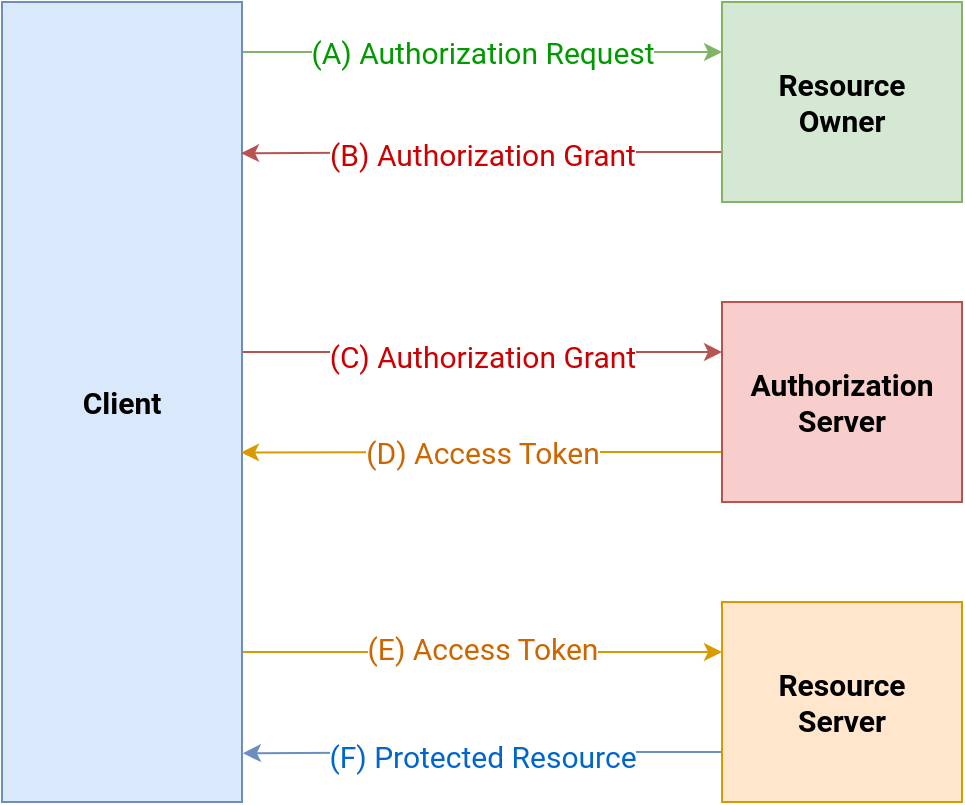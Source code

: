<mxfile version="16.2.4" type="github"><diagram id="UbNqxVZC1guhLLcriv7x" name="Page-1"><mxGraphModel dx="556" dy="766" grid="1" gridSize="10" guides="1" tooltips="1" connect="1" arrows="1" fold="1" page="1" pageScale="1" pageWidth="1600" pageHeight="900" background="#ffffff" math="0" shadow="0"><root><mxCell id="0"/><mxCell id="1" parent="0"/><mxCell id="s_u18fh8TWqF_D3X__ss-6" style="edgeStyle=orthogonalEdgeStyle;rounded=0;orthogonalLoop=1;jettySize=auto;html=1;entryX=0;entryY=0.25;entryDx=0;entryDy=0;fontColor=#00CC00;fillColor=#d5e8d4;strokeColor=#82b366;" parent="1" source="s_u18fh8TWqF_D3X__ss-1" target="s_u18fh8TWqF_D3X__ss-2" edge="1"><mxGeometry relative="1" as="geometry"><Array as="points"><mxPoint x="250" y="105"/><mxPoint x="250" y="105"/></Array></mxGeometry></mxCell><mxCell id="s_u18fh8TWqF_D3X__ss-7" value="(A) Authorization Request" style="edgeLabel;html=1;align=center;verticalAlign=middle;resizable=0;points=[];fontSize=15;fontColor=#009900;fontFamily=Roboto;fontSource=https%3A%2F%2Ffonts.googleapis.com%2Fcss%3Ffamily%3DRoboto;" parent="s_u18fh8TWqF_D3X__ss-6" vertex="1" connectable="0"><mxGeometry x="-0.76" relative="1" as="geometry"><mxPoint x="91" as="offset"/></mxGeometry></mxCell><mxCell id="s_u18fh8TWqF_D3X__ss-10" style="edgeStyle=orthogonalEdgeStyle;rounded=0;orthogonalLoop=1;jettySize=auto;html=1;entryX=0;entryY=0.25;entryDx=0;entryDy=0;fontSize=15;fontColor=#FF8000;fillColor=#f8cecc;strokeColor=#b85450;" parent="1" source="s_u18fh8TWqF_D3X__ss-1" target="s_u18fh8TWqF_D3X__ss-4" edge="1"><mxGeometry relative="1" as="geometry"><Array as="points"><mxPoint x="260" y="255"/><mxPoint x="260" y="255"/></Array></mxGeometry></mxCell><mxCell id="s_u18fh8TWqF_D3X__ss-12" value="(C) Authorization Grant" style="edgeLabel;html=1;align=center;verticalAlign=middle;resizable=0;points=[];fontSize=15;fontColor=#CC0000;fontFamily=Roboto;fontSource=https%3A%2F%2Ffonts.googleapis.com%2Fcss%3Ffamily%3DRoboto;" parent="s_u18fh8TWqF_D3X__ss-10" vertex="1" connectable="0"><mxGeometry x="0.142" y="-2" relative="1" as="geometry"><mxPoint x="-17" as="offset"/></mxGeometry></mxCell><mxCell id="s_u18fh8TWqF_D3X__ss-14" style="edgeStyle=orthogonalEdgeStyle;rounded=0;orthogonalLoop=1;jettySize=auto;html=1;entryX=0;entryY=0.25;entryDx=0;entryDy=0;fontSize=15;fillColor=#ffe6cc;strokeColor=#d79b00;" parent="1" source="s_u18fh8TWqF_D3X__ss-1" target="s_u18fh8TWqF_D3X__ss-3" edge="1"><mxGeometry relative="1" as="geometry"><Array as="points"><mxPoint x="260" y="405"/><mxPoint x="260" y="405"/></Array></mxGeometry></mxCell><mxCell id="s_u18fh8TWqF_D3X__ss-15" value="(E) Access Token" style="edgeLabel;html=1;align=center;verticalAlign=middle;resizable=0;points=[];fontSize=15;fontColor=#CC6600;fontFamily=Roboto;fontSource=https%3A%2F%2Ffonts.googleapis.com%2Fcss%3Ffamily%3DRoboto;" parent="s_u18fh8TWqF_D3X__ss-14" vertex="1" connectable="0"><mxGeometry x="0.1" y="2" relative="1" as="geometry"><mxPoint x="-12" as="offset"/></mxGeometry></mxCell><mxCell id="s_u18fh8TWqF_D3X__ss-1" value="&lt;b style=&quot;font-size: 15px;&quot;&gt;Client&lt;/b&gt;" style="rounded=0;whiteSpace=wrap;html=1;fillColor=#dae8fc;strokeColor=#6c8ebf;fontSize=15;fontFamily=Roboto;fontSource=https%3A%2F%2Ffonts.googleapis.com%2Fcss%3Ffamily%3DRoboto;" parent="1" vertex="1"><mxGeometry x="80" y="80" width="120" height="400" as="geometry"/></mxCell><mxCell id="s_u18fh8TWqF_D3X__ss-8" style="edgeStyle=orthogonalEdgeStyle;rounded=0;orthogonalLoop=1;jettySize=auto;html=1;exitX=0;exitY=0.75;exitDx=0;exitDy=0;entryX=0.996;entryY=0.189;entryDx=0;entryDy=0;entryPerimeter=0;fontSize=15;fontColor=#FF8000;fillColor=#f8cecc;strokeColor=#b85450;" parent="1" source="s_u18fh8TWqF_D3X__ss-2" target="s_u18fh8TWqF_D3X__ss-1" edge="1"><mxGeometry relative="1" as="geometry"/></mxCell><mxCell id="s_u18fh8TWqF_D3X__ss-9" value="(B) Authorization Grant" style="edgeLabel;html=1;align=center;verticalAlign=middle;resizable=0;points=[];fontSize=15;fontColor=#CC0000;fontFamily=Roboto;fontSource=https%3A%2F%2Ffonts.googleapis.com%2Fcss%3Ffamily%3DRoboto;" parent="s_u18fh8TWqF_D3X__ss-8" vertex="1" connectable="0"><mxGeometry x="-0.145" y="1" relative="1" as="geometry"><mxPoint x="-17" as="offset"/></mxGeometry></mxCell><mxCell id="s_u18fh8TWqF_D3X__ss-2" value="&lt;b style=&quot;font-size: 15px;&quot;&gt;Resource&lt;br style=&quot;font-size: 15px;&quot;&gt;Owner&lt;br style=&quot;font-size: 15px;&quot;&gt;&lt;/b&gt;" style="rounded=0;whiteSpace=wrap;html=1;fillColor=#d5e8d4;strokeColor=#82b366;fontSize=15;fontFamily=Roboto;fontSource=https%3A%2F%2Ffonts.googleapis.com%2Fcss%3Ffamily%3DRoboto;" parent="1" vertex="1"><mxGeometry x="440" y="80" width="120" height="100" as="geometry"/></mxCell><mxCell id="s_u18fh8TWqF_D3X__ss-16" style="edgeStyle=orthogonalEdgeStyle;rounded=0;orthogonalLoop=1;jettySize=auto;html=1;exitX=0;exitY=0.75;exitDx=0;exitDy=0;entryX=1.004;entryY=0.939;entryDx=0;entryDy=0;entryPerimeter=0;fontSize=15;fontColor=#0066CC;fillColor=#dae8fc;strokeColor=#6c8ebf;" parent="1" source="s_u18fh8TWqF_D3X__ss-3" target="s_u18fh8TWqF_D3X__ss-1" edge="1"><mxGeometry relative="1" as="geometry"/></mxCell><mxCell id="s_u18fh8TWqF_D3X__ss-17" value="(F) Protected Resource" style="edgeLabel;html=1;align=center;verticalAlign=middle;resizable=0;points=[];fontSize=15;fontColor=#0066CC;fontFamily=Roboto;fontSource=https%3A%2F%2Ffonts.googleapis.com%2Fcss%3Ffamily%3DRoboto;" parent="s_u18fh8TWqF_D3X__ss-16" vertex="1" connectable="0"><mxGeometry x="0.188" y="1" relative="1" as="geometry"><mxPoint x="22" as="offset"/></mxGeometry></mxCell><mxCell id="s_u18fh8TWqF_D3X__ss-3" value="&lt;b style=&quot;font-size: 15px&quot;&gt;Resource&lt;br&gt;Server&lt;/b&gt;" style="rounded=0;whiteSpace=wrap;html=1;fillColor=#ffe6cc;strokeColor=#d79b00;fontSize=15;fontFamily=Roboto;fontSource=https%3A%2F%2Ffonts.googleapis.com%2Fcss%3Ffamily%3DRoboto;" parent="1" vertex="1"><mxGeometry x="440" y="380" width="120" height="100" as="geometry"/></mxCell><mxCell id="s_u18fh8TWqF_D3X__ss-11" style="edgeStyle=orthogonalEdgeStyle;rounded=0;orthogonalLoop=1;jettySize=auto;html=1;exitX=0;exitY=0.75;exitDx=0;exitDy=0;entryX=0.996;entryY=0.563;entryDx=0;entryDy=0;entryPerimeter=0;fontSize=15;fillColor=#ffe6cc;strokeColor=#d79b00;" parent="1" source="s_u18fh8TWqF_D3X__ss-4" target="s_u18fh8TWqF_D3X__ss-1" edge="1"><mxGeometry relative="1" as="geometry"/></mxCell><mxCell id="s_u18fh8TWqF_D3X__ss-13" value="(D) Access Token" style="edgeLabel;html=1;align=center;verticalAlign=middle;resizable=0;points=[];fontSize=15;fontColor=#CC6600;fontFamily=Roboto;fontSource=https%3A%2F%2Ffonts.googleapis.com%2Fcss%3Ffamily%3DRoboto;" parent="s_u18fh8TWqF_D3X__ss-11" vertex="1" connectable="0"><mxGeometry x="0.188" relative="1" as="geometry"><mxPoint x="23" as="offset"/></mxGeometry></mxCell><mxCell id="s_u18fh8TWqF_D3X__ss-4" value="&lt;b style=&quot;font-size: 15px;&quot;&gt;Authorization&lt;br style=&quot;font-size: 15px;&quot;&gt;Server&lt;br style=&quot;font-size: 15px;&quot;&gt;&lt;/b&gt;" style="rounded=0;whiteSpace=wrap;html=1;fillColor=#f8cecc;strokeColor=#b85450;fontSize=15;fontFamily=Roboto;fontSource=https%3A%2F%2Ffonts.googleapis.com%2Fcss%3Ffamily%3DRoboto;" parent="1" vertex="1"><mxGeometry x="440" y="230" width="120" height="100" as="geometry"/></mxCell></root></mxGraphModel></diagram></mxfile>